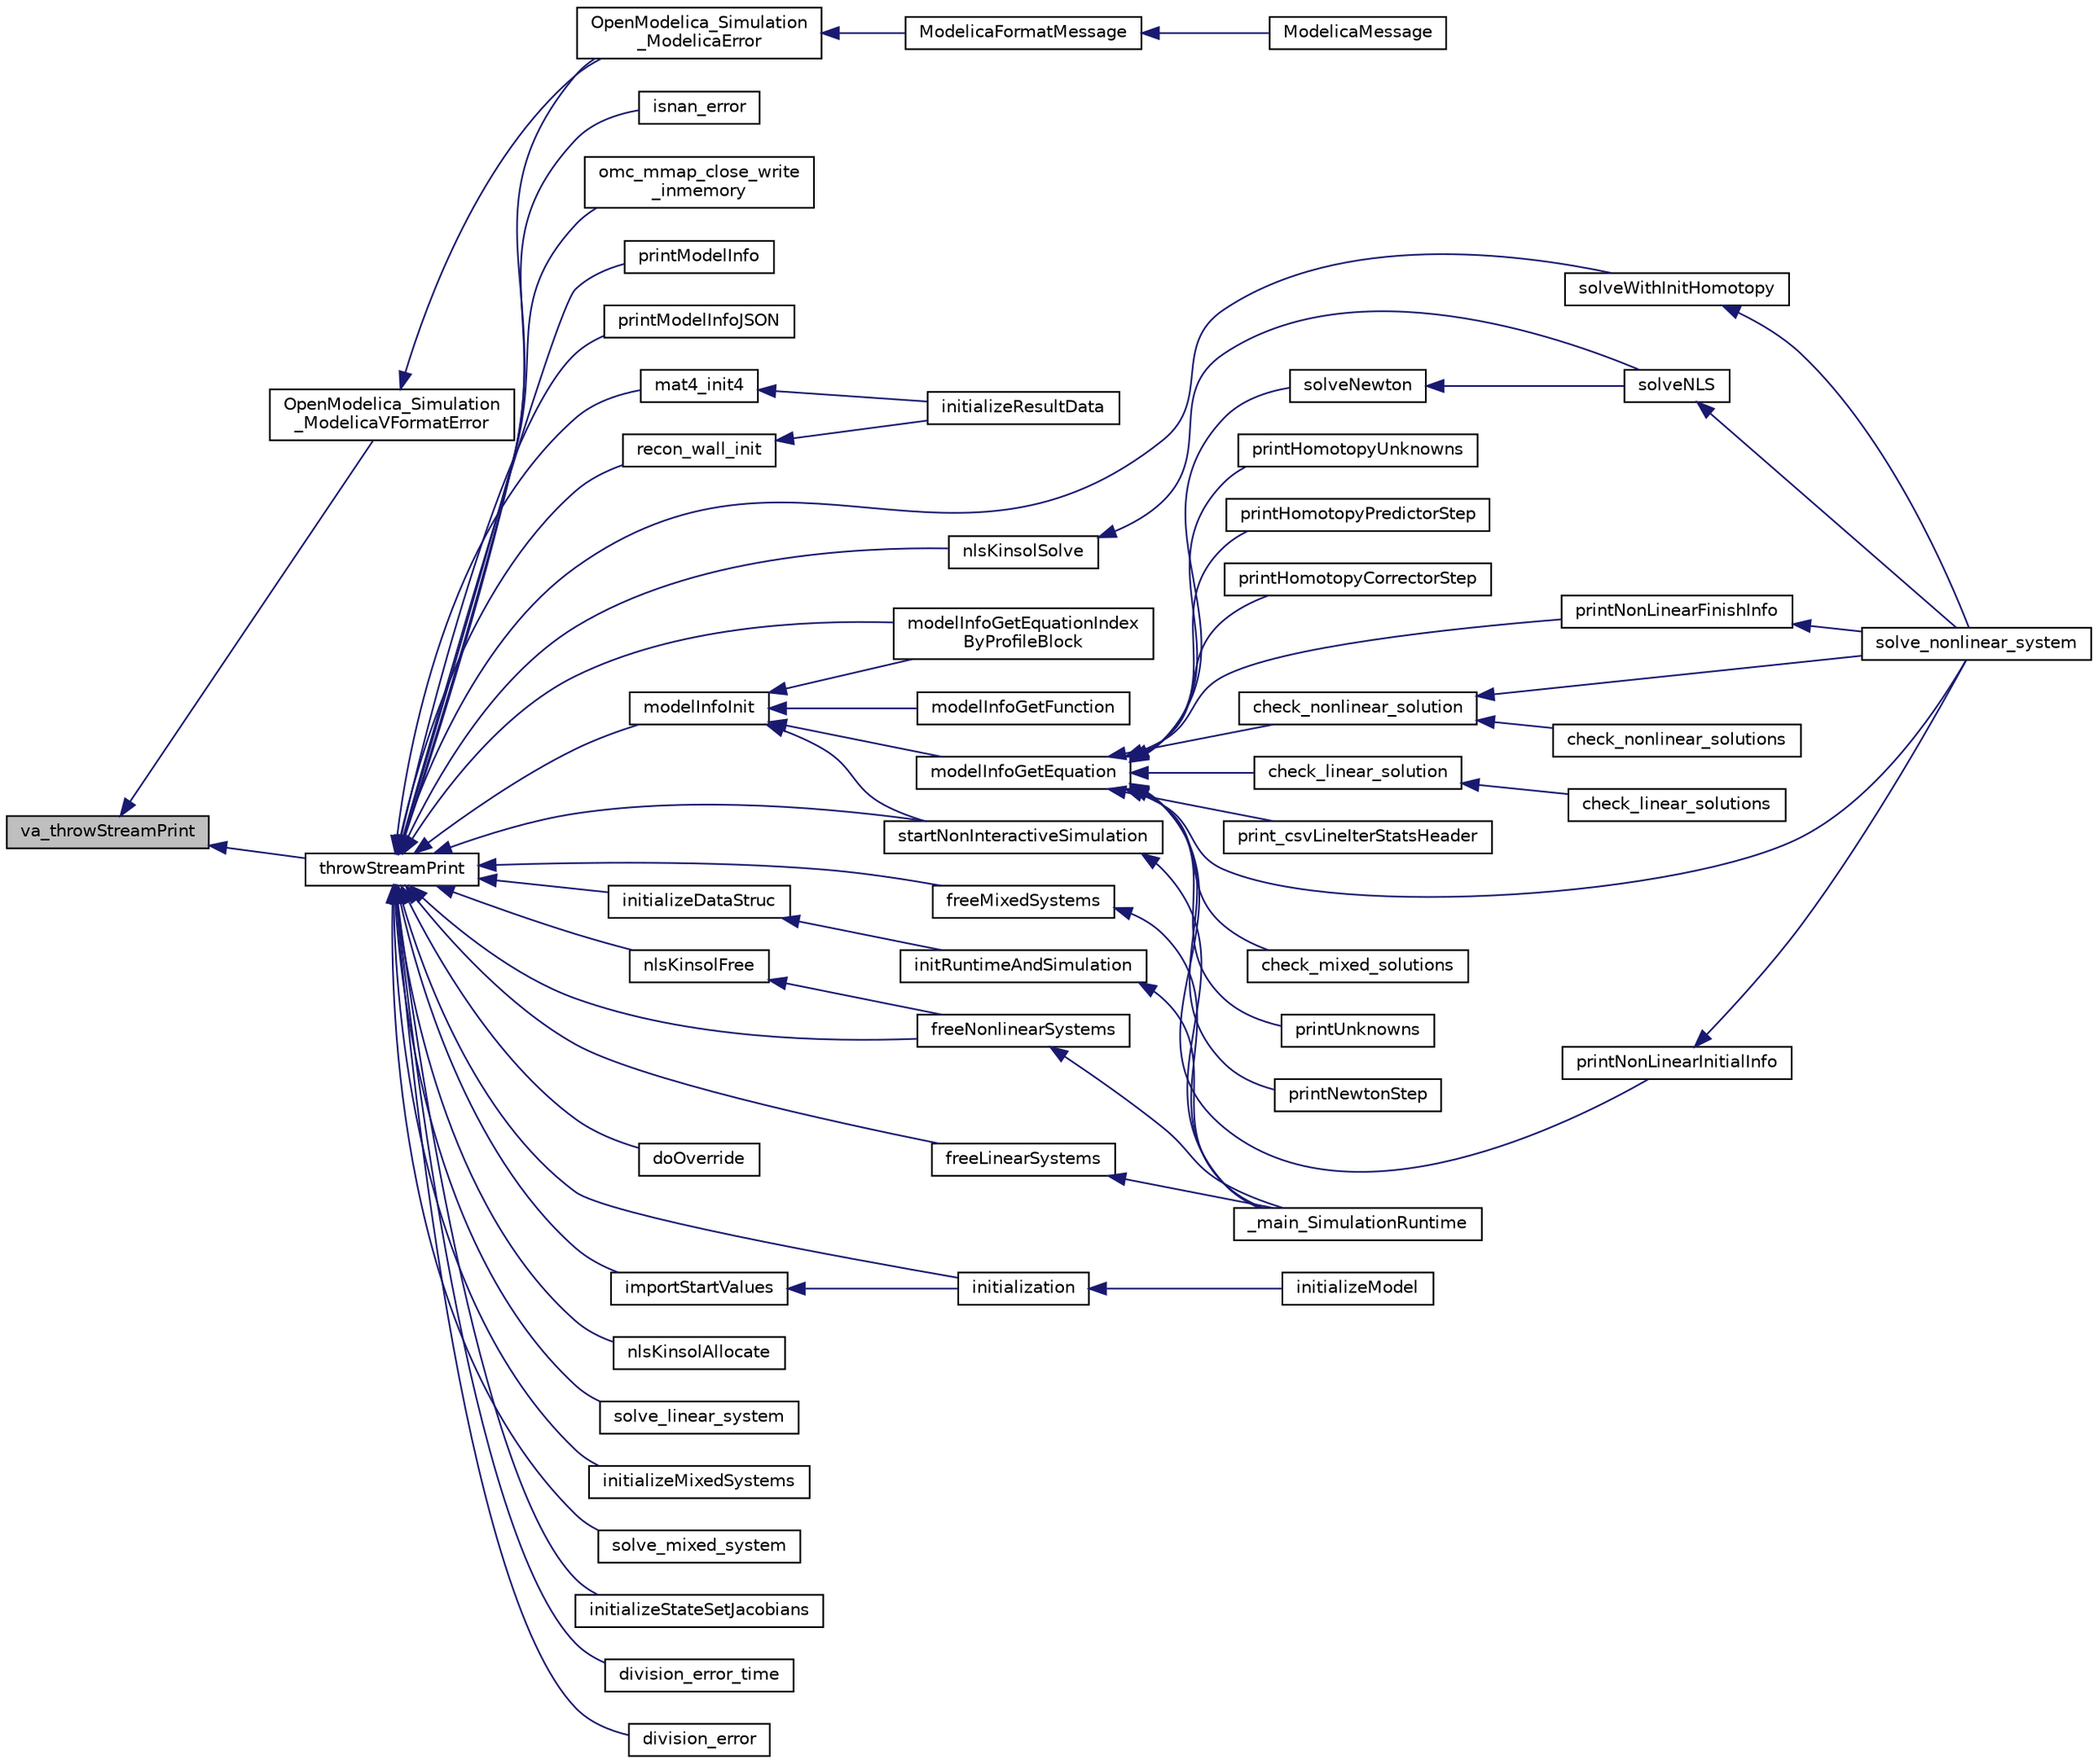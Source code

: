 digraph "va_throwStreamPrint"
{
  edge [fontname="Helvetica",fontsize="10",labelfontname="Helvetica",labelfontsize="10"];
  node [fontname="Helvetica",fontsize="10",shape=record];
  rankdir="LR";
  Node44 [label="va_throwStreamPrint",height=0.2,width=0.4,color="black", fillcolor="grey75", style="filled", fontcolor="black"];
  Node44 -> Node45 [dir="back",color="midnightblue",fontsize="10",style="solid",fontname="Helvetica"];
  Node45 [label="OpenModelica_Simulation\l_ModelicaVFormatError",height=0.2,width=0.4,color="black", fillcolor="white", style="filled",URL="$d1/d6f/_modelica_utilities_8c.html#aa7eefbe95c77cf67a59c53d3733d457b"];
  Node45 -> Node46 [dir="back",color="midnightblue",fontsize="10",style="solid",fontname="Helvetica"];
  Node46 [label="OpenModelica_Simulation\l_ModelicaError",height=0.2,width=0.4,color="black", fillcolor="white", style="filled",URL="$d1/d6f/_modelica_utilities_8c.html#a9fa2119d39ab71b8c46d073ffccdc0b6"];
  Node46 -> Node47 [dir="back",color="midnightblue",fontsize="10",style="solid",fontname="Helvetica"];
  Node47 [label="ModelicaFormatMessage",height=0.2,width=0.4,color="black", fillcolor="white", style="filled",URL="$d1/d6f/_modelica_utilities_8c.html#ae6e511105d798b01659cfd79696023f6",tooltip="Output the message under the same format control as the C-function printf. "];
  Node47 -> Node48 [dir="back",color="midnightblue",fontsize="10",style="solid",fontname="Helvetica"];
  Node48 [label="ModelicaMessage",height=0.2,width=0.4,color="black", fillcolor="white", style="filled",URL="$d1/d6f/_modelica_utilities_8c.html#a43924242047cc607eb4fd320a2010b2f",tooltip="Output the message string (no format control). "];
  Node44 -> Node49 [dir="back",color="midnightblue",fontsize="10",style="solid",fontname="Helvetica"];
  Node49 [label="throwStreamPrint",height=0.2,width=0.4,color="black", fillcolor="white", style="filled",URL="$d8/d3d/omc__error_8c.html#ace3549ed53d1ce9f60bcdfe2f941a592"];
  Node49 -> Node50 [dir="back",color="midnightblue",fontsize="10",style="solid",fontname="Helvetica"];
  Node50 [label="printModelInfo",height=0.2,width=0.4,color="black", fillcolor="white", style="filled",URL="$d9/d36/modelinfo_8h.html#a8709688b118466b0da331af6f07223e7"];
  Node49 -> Node51 [dir="back",color="midnightblue",fontsize="10",style="solid",fontname="Helvetica"];
  Node51 [label="printModelInfoJSON",height=0.2,width=0.4,color="black", fillcolor="white", style="filled",URL="$d9/d36/modelinfo_8h.html#ab10baa105d3900d53c46f79b4e8a5e6f"];
  Node49 -> Node52 [dir="back",color="midnightblue",fontsize="10",style="solid",fontname="Helvetica"];
  Node52 [label="mat4_init4",height=0.2,width=0.4,color="black", fillcolor="white", style="filled",URL="$d2/da0/simulation__result__mat4_8h.html#a5c9ca4e20a0bd5b132f68706e4629a79"];
  Node52 -> Node53 [dir="back",color="midnightblue",fontsize="10",style="solid",fontname="Helvetica"];
  Node53 [label="initializeResultData",height=0.2,width=0.4,color="black", fillcolor="white", style="filled",URL="$d2/d86/simulation__runtime_8h.html#a6220718f29c3bde3b504a805692811e0"];
  Node49 -> Node54 [dir="back",color="midnightblue",fontsize="10",style="solid",fontname="Helvetica"];
  Node54 [label="recon_wall_init",height=0.2,width=0.4,color="black", fillcolor="white", style="filled",URL="$d6/d5c/simulation__result__wall_8h.html#aae7e915fa257d9712d2c304a988de123"];
  Node54 -> Node53 [dir="back",color="midnightblue",fontsize="10",style="solid",fontname="Helvetica"];
  Node49 -> Node55 [dir="back",color="midnightblue",fontsize="10",style="solid",fontname="Helvetica"];
  Node55 [label="modelInfoInit",height=0.2,width=0.4,color="black", fillcolor="white", style="filled",URL="$d1/d35/simulation__info__json_8h.html#a3309a9b4cebd8ed773fc8495f5311adb"];
  Node55 -> Node56 [dir="back",color="midnightblue",fontsize="10",style="solid",fontname="Helvetica"];
  Node56 [label="modelInfoGetFunction",height=0.2,width=0.4,color="black", fillcolor="white", style="filled",URL="$d1/d35/simulation__info__json_8h.html#ab7502cffab182756ece10b73b6d5e1c1"];
  Node55 -> Node57 [dir="back",color="midnightblue",fontsize="10",style="solid",fontname="Helvetica"];
  Node57 [label="modelInfoGetEquation",height=0.2,width=0.4,color="black", fillcolor="white", style="filled",URL="$d1/d35/simulation__info__json_8h.html#a6c0ae155b25ace5ef368dbfb99cbbf6e"];
  Node57 -> Node58 [dir="back",color="midnightblue",fontsize="10",style="solid",fontname="Helvetica"];
  Node58 [label="check_linear_solution",height=0.2,width=0.4,color="black", fillcolor="white", style="filled",URL="$d1/db9/linear_system_8c.html#af62b4e4d2756eaf12c8149bbec02864b"];
  Node58 -> Node59 [dir="back",color="midnightblue",fontsize="10",style="solid",fontname="Helvetica"];
  Node59 [label="check_linear_solutions",height=0.2,width=0.4,color="black", fillcolor="white", style="filled",URL="$d2/d59/linear_system_8h.html#ad72a0bdfa452ab6c3ad9eb2d145b1096"];
  Node57 -> Node60 [dir="back",color="midnightblue",fontsize="10",style="solid",fontname="Helvetica"];
  Node60 [label="check_mixed_solutions",height=0.2,width=0.4,color="black", fillcolor="white", style="filled",URL="$d1/df1/mixed_system_8h.html#a964e34d78d8ccaba25f33c40b7cea65a"];
  Node57 -> Node61 [dir="back",color="midnightblue",fontsize="10",style="solid",fontname="Helvetica"];
  Node61 [label="printUnknowns",height=0.2,width=0.4,color="black", fillcolor="white", style="filled",URL="$d5/df2/nonlinear_solver_homotopy_8c.html#a990973a99c97f948c3601511a36f2b64"];
  Node57 -> Node62 [dir="back",color="midnightblue",fontsize="10",style="solid",fontname="Helvetica"];
  Node62 [label="printNewtonStep",height=0.2,width=0.4,color="black", fillcolor="white", style="filled",URL="$d5/df2/nonlinear_solver_homotopy_8c.html#ad4f00dc1f7c74817c45ece391c623974"];
  Node57 -> Node63 [dir="back",color="midnightblue",fontsize="10",style="solid",fontname="Helvetica"];
  Node63 [label="printHomotopyUnknowns",height=0.2,width=0.4,color="black", fillcolor="white", style="filled",URL="$d5/df2/nonlinear_solver_homotopy_8c.html#a4bfddb653587bbca4db3ce278dc7b28d"];
  Node57 -> Node64 [dir="back",color="midnightblue",fontsize="10",style="solid",fontname="Helvetica"];
  Node64 [label="printHomotopyPredictorStep",height=0.2,width=0.4,color="black", fillcolor="white", style="filled",URL="$d5/df2/nonlinear_solver_homotopy_8c.html#affc495b359ca17852578dc457c8c5b0f"];
  Node57 -> Node65 [dir="back",color="midnightblue",fontsize="10",style="solid",fontname="Helvetica"];
  Node65 [label="printHomotopyCorrectorStep",height=0.2,width=0.4,color="black", fillcolor="white", style="filled",URL="$d5/df2/nonlinear_solver_homotopy_8c.html#ab46b7894571fd67cce78dc64519b1121"];
  Node57 -> Node66 [dir="back",color="midnightblue",fontsize="10",style="solid",fontname="Helvetica"];
  Node66 [label="solveNewton",height=0.2,width=0.4,color="black", fillcolor="white", style="filled",URL="$d4/de2/nonlinear_solver_newton_8h.html#a38ba64dd08361053b03a65265601066a"];
  Node66 -> Node67 [dir="back",color="midnightblue",fontsize="10",style="solid",fontname="Helvetica"];
  Node67 [label="solveNLS",height=0.2,width=0.4,color="black", fillcolor="white", style="filled",URL="$d7/dd6/nonlinear_system_8c.html#adbab09aaddf4cae686163982ee1baa72"];
  Node67 -> Node68 [dir="back",color="midnightblue",fontsize="10",style="solid",fontname="Helvetica"];
  Node68 [label="solve_nonlinear_system",height=0.2,width=0.4,color="black", fillcolor="white", style="filled",URL="$da/dbe/nonlinear_system_8h.html#ab0dab4c5c0a1140a09eb29e0c593070c"];
  Node57 -> Node69 [dir="back",color="midnightblue",fontsize="10",style="solid",fontname="Helvetica"];
  Node69 [label="print_csvLineIterStatsHeader",height=0.2,width=0.4,color="black", fillcolor="white", style="filled",URL="$d7/dd6/nonlinear_system_8c.html#ad559a040596c648613160b35e81afc7e"];
  Node57 -> Node70 [dir="back",color="midnightblue",fontsize="10",style="solid",fontname="Helvetica"];
  Node70 [label="printNonLinearInitialInfo",height=0.2,width=0.4,color="black", fillcolor="white", style="filled",URL="$d7/dd6/nonlinear_system_8c.html#a7623f1ae0d3b0a2851cdff45e5445808"];
  Node70 -> Node68 [dir="back",color="midnightblue",fontsize="10",style="solid",fontname="Helvetica"];
  Node57 -> Node71 [dir="back",color="midnightblue",fontsize="10",style="solid",fontname="Helvetica"];
  Node71 [label="printNonLinearFinishInfo",height=0.2,width=0.4,color="black", fillcolor="white", style="filled",URL="$d7/dd6/nonlinear_system_8c.html#ab170107ba336472d3bf8f835141696fc"];
  Node71 -> Node68 [dir="back",color="midnightblue",fontsize="10",style="solid",fontname="Helvetica"];
  Node57 -> Node68 [dir="back",color="midnightblue",fontsize="10",style="solid",fontname="Helvetica"];
  Node57 -> Node72 [dir="back",color="midnightblue",fontsize="10",style="solid",fontname="Helvetica"];
  Node72 [label="check_nonlinear_solution",height=0.2,width=0.4,color="black", fillcolor="white", style="filled",URL="$d7/dd6/nonlinear_system_8c.html#a7924cf0b0fe19b3776951c4c4e90721d"];
  Node72 -> Node68 [dir="back",color="midnightblue",fontsize="10",style="solid",fontname="Helvetica"];
  Node72 -> Node73 [dir="back",color="midnightblue",fontsize="10",style="solid",fontname="Helvetica"];
  Node73 [label="check_nonlinear_solutions",height=0.2,width=0.4,color="black", fillcolor="white", style="filled",URL="$da/dbe/nonlinear_system_8h.html#a69b02d50bd69f9a6f3c668448bf64600"];
  Node55 -> Node74 [dir="back",color="midnightblue",fontsize="10",style="solid",fontname="Helvetica"];
  Node74 [label="modelInfoGetEquationIndex\lByProfileBlock",height=0.2,width=0.4,color="black", fillcolor="white", style="filled",URL="$d1/d35/simulation__info__json_8h.html#a5bc02eac90c13d487cdc5ecc59b11b46"];
  Node55 -> Node75 [dir="back",color="midnightblue",fontsize="10",style="solid",fontname="Helvetica"];
  Node75 [label="startNonInteractiveSimulation",height=0.2,width=0.4,color="black", fillcolor="white", style="filled",URL="$d4/d09/simulation__runtime_8cpp.html#a9842d4e0c2b547d89101758face39ecc"];
  Node75 -> Node76 [dir="back",color="midnightblue",fontsize="10",style="solid",fontname="Helvetica"];
  Node76 [label="_main_SimulationRuntime",height=0.2,width=0.4,color="black", fillcolor="white", style="filled",URL="$d2/d86/simulation__runtime_8h.html#a764b2c042760259cd617e91d089ab16c"];
  Node49 -> Node74 [dir="back",color="midnightblue",fontsize="10",style="solid",fontname="Helvetica"];
  Node49 -> Node77 [dir="back",color="midnightblue",fontsize="10",style="solid",fontname="Helvetica"];
  Node77 [label="doOverride",height=0.2,width=0.4,color="black", fillcolor="white", style="filled",URL="$da/d0d/simulation__input__xml_8c.html#a8f9a0244cb561b4c606348e429b996d5"];
  Node49 -> Node75 [dir="back",color="midnightblue",fontsize="10",style="solid",fontname="Helvetica"];
  Node49 -> Node78 [dir="back",color="midnightblue",fontsize="10",style="solid",fontname="Helvetica"];
  Node78 [label="importStartValues",height=0.2,width=0.4,color="black", fillcolor="white", style="filled",URL="$d2/d4e/simulation_2solver_2initialization_2initialization_8h.html#adf746e0dabf452531423f36173bb82b3"];
  Node78 -> Node79 [dir="back",color="midnightblue",fontsize="10",style="solid",fontname="Helvetica"];
  Node79 [label="initialization",height=0.2,width=0.4,color="black", fillcolor="white", style="filled",URL="$d2/d4e/simulation_2solver_2initialization_2initialization_8h.html#a73e0edd6825fcfe705c167a03057f6d7"];
  Node79 -> Node80 [dir="back",color="midnightblue",fontsize="10",style="solid",fontname="Helvetica"];
  Node80 [label="initializeModel",height=0.2,width=0.4,color="black", fillcolor="white", style="filled",URL="$d2/de2/solver__main_8h.html#a957d2cb4e4cf2f8a7838833a331420f0"];
  Node49 -> Node79 [dir="back",color="midnightblue",fontsize="10",style="solid",fontname="Helvetica"];
  Node49 -> Node81 [dir="back",color="midnightblue",fontsize="10",style="solid",fontname="Helvetica"];
  Node81 [label="nlsKinsolAllocate",height=0.2,width=0.4,color="black", fillcolor="white", style="filled",URL="$d2/d8d/kinsol_solver_8h.html#a08a16dae78a7c0adea7633b4cf63dcab"];
  Node49 -> Node82 [dir="back",color="midnightblue",fontsize="10",style="solid",fontname="Helvetica"];
  Node82 [label="nlsKinsolFree",height=0.2,width=0.4,color="black", fillcolor="white", style="filled",URL="$d2/d8d/kinsol_solver_8h.html#a440d4686d585487acdd63d08bb4e28f6"];
  Node82 -> Node83 [dir="back",color="midnightblue",fontsize="10",style="solid",fontname="Helvetica"];
  Node83 [label="freeNonlinearSystems",height=0.2,width=0.4,color="black", fillcolor="white", style="filled",URL="$da/dbe/nonlinear_system_8h.html#a1decc0aeba3a91c7a318179b6e72f3f6"];
  Node83 -> Node76 [dir="back",color="midnightblue",fontsize="10",style="solid",fontname="Helvetica"];
  Node49 -> Node84 [dir="back",color="midnightblue",fontsize="10",style="solid",fontname="Helvetica"];
  Node84 [label="nlsKinsolSolve",height=0.2,width=0.4,color="black", fillcolor="white", style="filled",URL="$d2/d8d/kinsol_solver_8h.html#a452aea90e6416824f2994a0ffd52eaac"];
  Node84 -> Node67 [dir="back",color="midnightblue",fontsize="10",style="solid",fontname="Helvetica"];
  Node49 -> Node85 [dir="back",color="midnightblue",fontsize="10",style="solid",fontname="Helvetica"];
  Node85 [label="freeLinearSystems",height=0.2,width=0.4,color="black", fillcolor="white", style="filled",URL="$d2/d59/linear_system_8h.html#aad70f1351a049e0444f3282667819516"];
  Node85 -> Node76 [dir="back",color="midnightblue",fontsize="10",style="solid",fontname="Helvetica"];
  Node49 -> Node86 [dir="back",color="midnightblue",fontsize="10",style="solid",fontname="Helvetica"];
  Node86 [label="solve_linear_system",height=0.2,width=0.4,color="black", fillcolor="white", style="filled",URL="$d2/d59/linear_system_8h.html#ad4068655fb73b0f365148e0cf5200bd6"];
  Node49 -> Node87 [dir="back",color="midnightblue",fontsize="10",style="solid",fontname="Helvetica"];
  Node87 [label="initializeMixedSystems",height=0.2,width=0.4,color="black", fillcolor="white", style="filled",URL="$d1/df1/mixed_system_8h.html#a42af033f58285d52946e21172b2c03d1"];
  Node49 -> Node88 [dir="back",color="midnightblue",fontsize="10",style="solid",fontname="Helvetica"];
  Node88 [label="freeMixedSystems",height=0.2,width=0.4,color="black", fillcolor="white", style="filled",URL="$d1/df1/mixed_system_8h.html#a682dcfaed2178150ed0c3629f7c6e9a9"];
  Node88 -> Node76 [dir="back",color="midnightblue",fontsize="10",style="solid",fontname="Helvetica"];
  Node49 -> Node89 [dir="back",color="midnightblue",fontsize="10",style="solid",fontname="Helvetica"];
  Node89 [label="solve_mixed_system",height=0.2,width=0.4,color="black", fillcolor="white", style="filled",URL="$d1/df1/mixed_system_8h.html#a4d0ccb5cc20e4fe52bb66089287f9893"];
  Node49 -> Node90 [dir="back",color="midnightblue",fontsize="10",style="solid",fontname="Helvetica"];
  Node90 [label="initializeDataStruc",height=0.2,width=0.4,color="black", fillcolor="white", style="filled",URL="$da/d37/model__help_8h.html#a05fda6b2a3fa0c386314dbd9ed0d4e19"];
  Node90 -> Node91 [dir="back",color="midnightblue",fontsize="10",style="solid",fontname="Helvetica"];
  Node91 [label="initRuntimeAndSimulation",height=0.2,width=0.4,color="black", fillcolor="white", style="filled",URL="$d4/d09/simulation__runtime_8cpp.html#a032d06efcb1286a645343685adaf5d42"];
  Node91 -> Node76 [dir="back",color="midnightblue",fontsize="10",style="solid",fontname="Helvetica"];
  Node49 -> Node83 [dir="back",color="midnightblue",fontsize="10",style="solid",fontname="Helvetica"];
  Node49 -> Node92 [dir="back",color="midnightblue",fontsize="10",style="solid",fontname="Helvetica"];
  Node92 [label="solveWithInitHomotopy",height=0.2,width=0.4,color="black", fillcolor="white", style="filled",URL="$d7/dd6/nonlinear_system_8c.html#a48d31e7554e2763a26d005478ed82ea3"];
  Node92 -> Node68 [dir="back",color="midnightblue",fontsize="10",style="solid",fontname="Helvetica"];
  Node49 -> Node93 [dir="back",color="midnightblue",fontsize="10",style="solid",fontname="Helvetica"];
  Node93 [label="initializeStateSetJacobians",height=0.2,width=0.4,color="black", fillcolor="white", style="filled",URL="$d4/ddc/stateset_8h.html#a43f30cf1182493958919215e11f40746"];
  Node49 -> Node94 [dir="back",color="midnightblue",fontsize="10",style="solid",fontname="Helvetica"];
  Node94 [label="division_error_time",height=0.2,width=0.4,color="black", fillcolor="white", style="filled",URL="$d9/d15/division_8h.html#a51ac5badd1235c862725ca54581c3f60"];
  Node49 -> Node95 [dir="back",color="midnightblue",fontsize="10",style="solid",fontname="Helvetica"];
  Node95 [label="division_error",height=0.2,width=0.4,color="black", fillcolor="white", style="filled",URL="$d9/d15/division_8h.html#a746b95e312ef4ab535ae1766b7415e9e"];
  Node49 -> Node96 [dir="back",color="midnightblue",fontsize="10",style="solid",fontname="Helvetica"];
  Node96 [label="isnan_error",height=0.2,width=0.4,color="black", fillcolor="white", style="filled",URL="$d9/d15/division_8h.html#a61a44b406c51c068d1dd12d3eb04a6b6"];
  Node49 -> Node46 [dir="back",color="midnightblue",fontsize="10",style="solid",fontname="Helvetica"];
  Node49 -> Node97 [dir="back",color="midnightblue",fontsize="10",style="solid",fontname="Helvetica"];
  Node97 [label="omc_mmap_close_write\l_inmemory",height=0.2,width=0.4,color="black", fillcolor="white", style="filled",URL="$da/d95/omc__mmap_8h.html#a3e66003b207824ecf0966850dedf2de3"];
}
